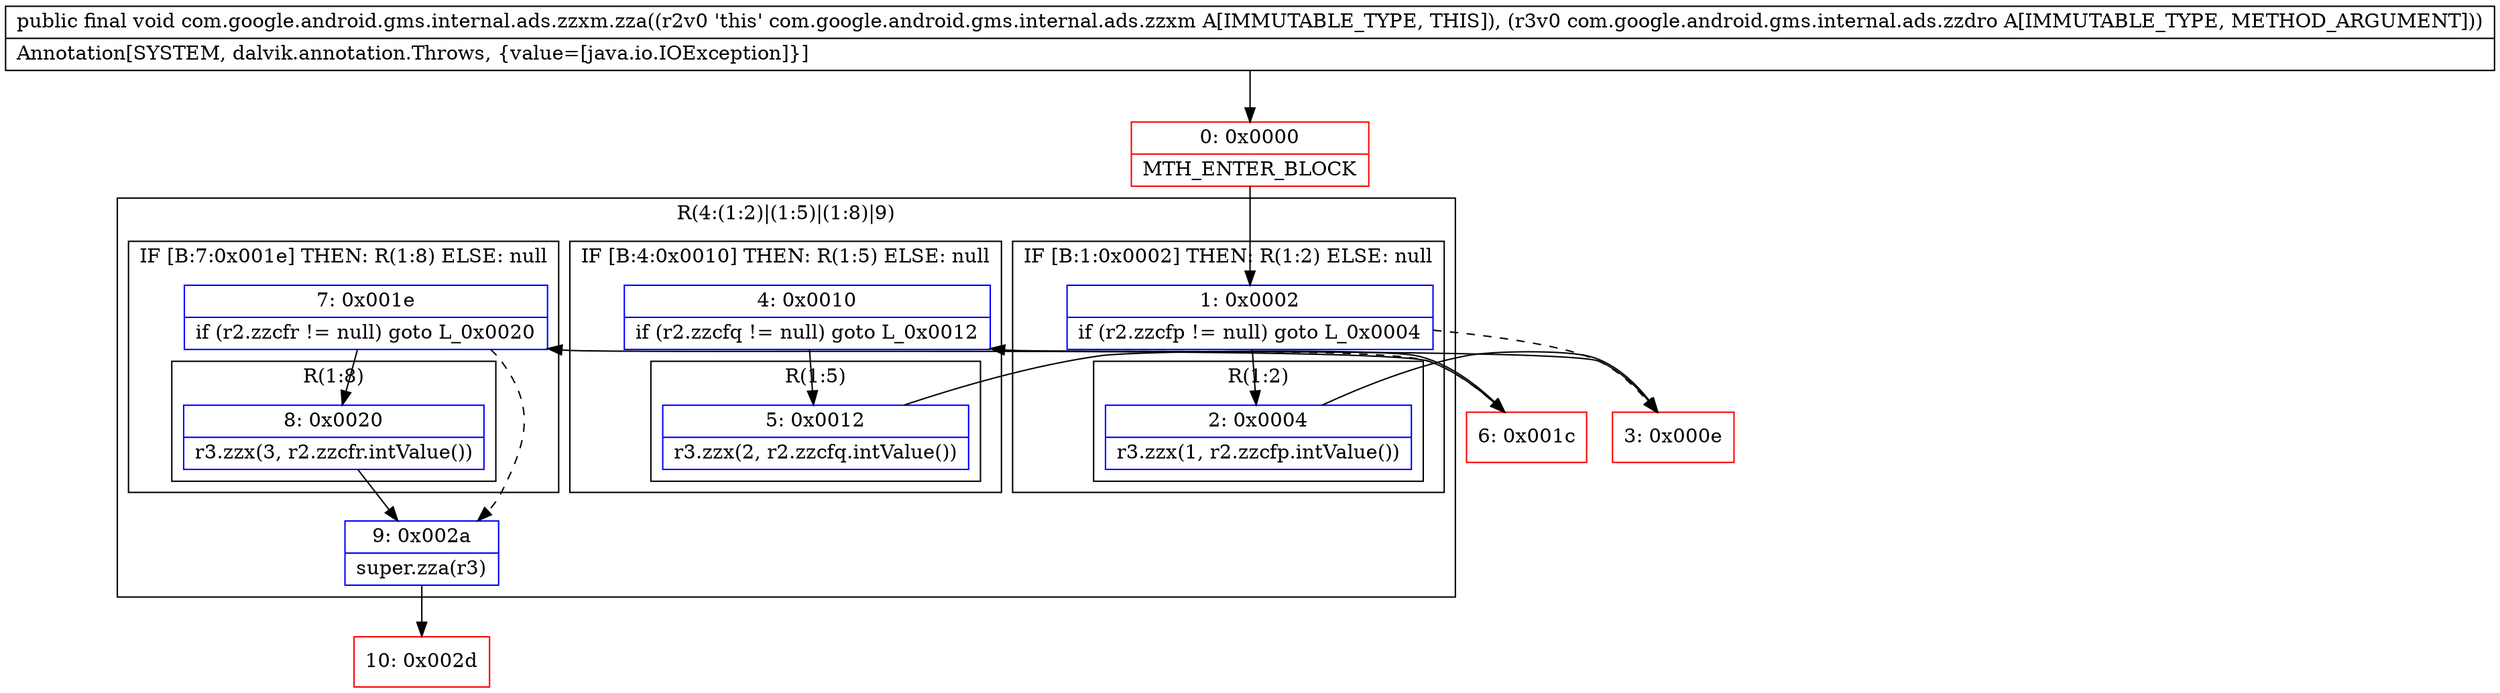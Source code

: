 digraph "CFG forcom.google.android.gms.internal.ads.zzxm.zza(Lcom\/google\/android\/gms\/internal\/ads\/zzdro;)V" {
subgraph cluster_Region_302825338 {
label = "R(4:(1:2)|(1:5)|(1:8)|9)";
node [shape=record,color=blue];
subgraph cluster_IfRegion_1114672088 {
label = "IF [B:1:0x0002] THEN: R(1:2) ELSE: null";
node [shape=record,color=blue];
Node_1 [shape=record,label="{1\:\ 0x0002|if (r2.zzcfp != null) goto L_0x0004\l}"];
subgraph cluster_Region_1171320142 {
label = "R(1:2)";
node [shape=record,color=blue];
Node_2 [shape=record,label="{2\:\ 0x0004|r3.zzx(1, r2.zzcfp.intValue())\l}"];
}
}
subgraph cluster_IfRegion_751515339 {
label = "IF [B:4:0x0010] THEN: R(1:5) ELSE: null";
node [shape=record,color=blue];
Node_4 [shape=record,label="{4\:\ 0x0010|if (r2.zzcfq != null) goto L_0x0012\l}"];
subgraph cluster_Region_1531689799 {
label = "R(1:5)";
node [shape=record,color=blue];
Node_5 [shape=record,label="{5\:\ 0x0012|r3.zzx(2, r2.zzcfq.intValue())\l}"];
}
}
subgraph cluster_IfRegion_488883645 {
label = "IF [B:7:0x001e] THEN: R(1:8) ELSE: null";
node [shape=record,color=blue];
Node_7 [shape=record,label="{7\:\ 0x001e|if (r2.zzcfr != null) goto L_0x0020\l}"];
subgraph cluster_Region_1608249802 {
label = "R(1:8)";
node [shape=record,color=blue];
Node_8 [shape=record,label="{8\:\ 0x0020|r3.zzx(3, r2.zzcfr.intValue())\l}"];
}
}
Node_9 [shape=record,label="{9\:\ 0x002a|super.zza(r3)\l}"];
}
Node_0 [shape=record,color=red,label="{0\:\ 0x0000|MTH_ENTER_BLOCK\l}"];
Node_3 [shape=record,color=red,label="{3\:\ 0x000e}"];
Node_6 [shape=record,color=red,label="{6\:\ 0x001c}"];
Node_10 [shape=record,color=red,label="{10\:\ 0x002d}"];
MethodNode[shape=record,label="{public final void com.google.android.gms.internal.ads.zzxm.zza((r2v0 'this' com.google.android.gms.internal.ads.zzxm A[IMMUTABLE_TYPE, THIS]), (r3v0 com.google.android.gms.internal.ads.zzdro A[IMMUTABLE_TYPE, METHOD_ARGUMENT]))  | Annotation[SYSTEM, dalvik.annotation.Throws, \{value=[java.io.IOException]\}]\l}"];
MethodNode -> Node_0;
Node_1 -> Node_2;
Node_1 -> Node_3[style=dashed];
Node_2 -> Node_3;
Node_4 -> Node_5;
Node_4 -> Node_6[style=dashed];
Node_5 -> Node_6;
Node_7 -> Node_8;
Node_7 -> Node_9[style=dashed];
Node_8 -> Node_9;
Node_9 -> Node_10;
Node_0 -> Node_1;
Node_3 -> Node_4;
Node_6 -> Node_7;
}

